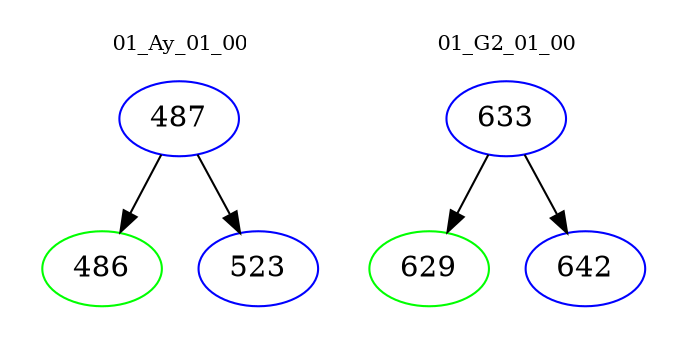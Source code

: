 digraph{
subgraph cluster_0 {
color = white
label = "01_Ay_01_00";
fontsize=10;
T0_487 [label="487", color="blue"]
T0_487 -> T0_486 [color="black"]
T0_486 [label="486", color="green"]
T0_487 -> T0_523 [color="black"]
T0_523 [label="523", color="blue"]
}
subgraph cluster_1 {
color = white
label = "01_G2_01_00";
fontsize=10;
T1_633 [label="633", color="blue"]
T1_633 -> T1_629 [color="black"]
T1_629 [label="629", color="green"]
T1_633 -> T1_642 [color="black"]
T1_642 [label="642", color="blue"]
}
}
